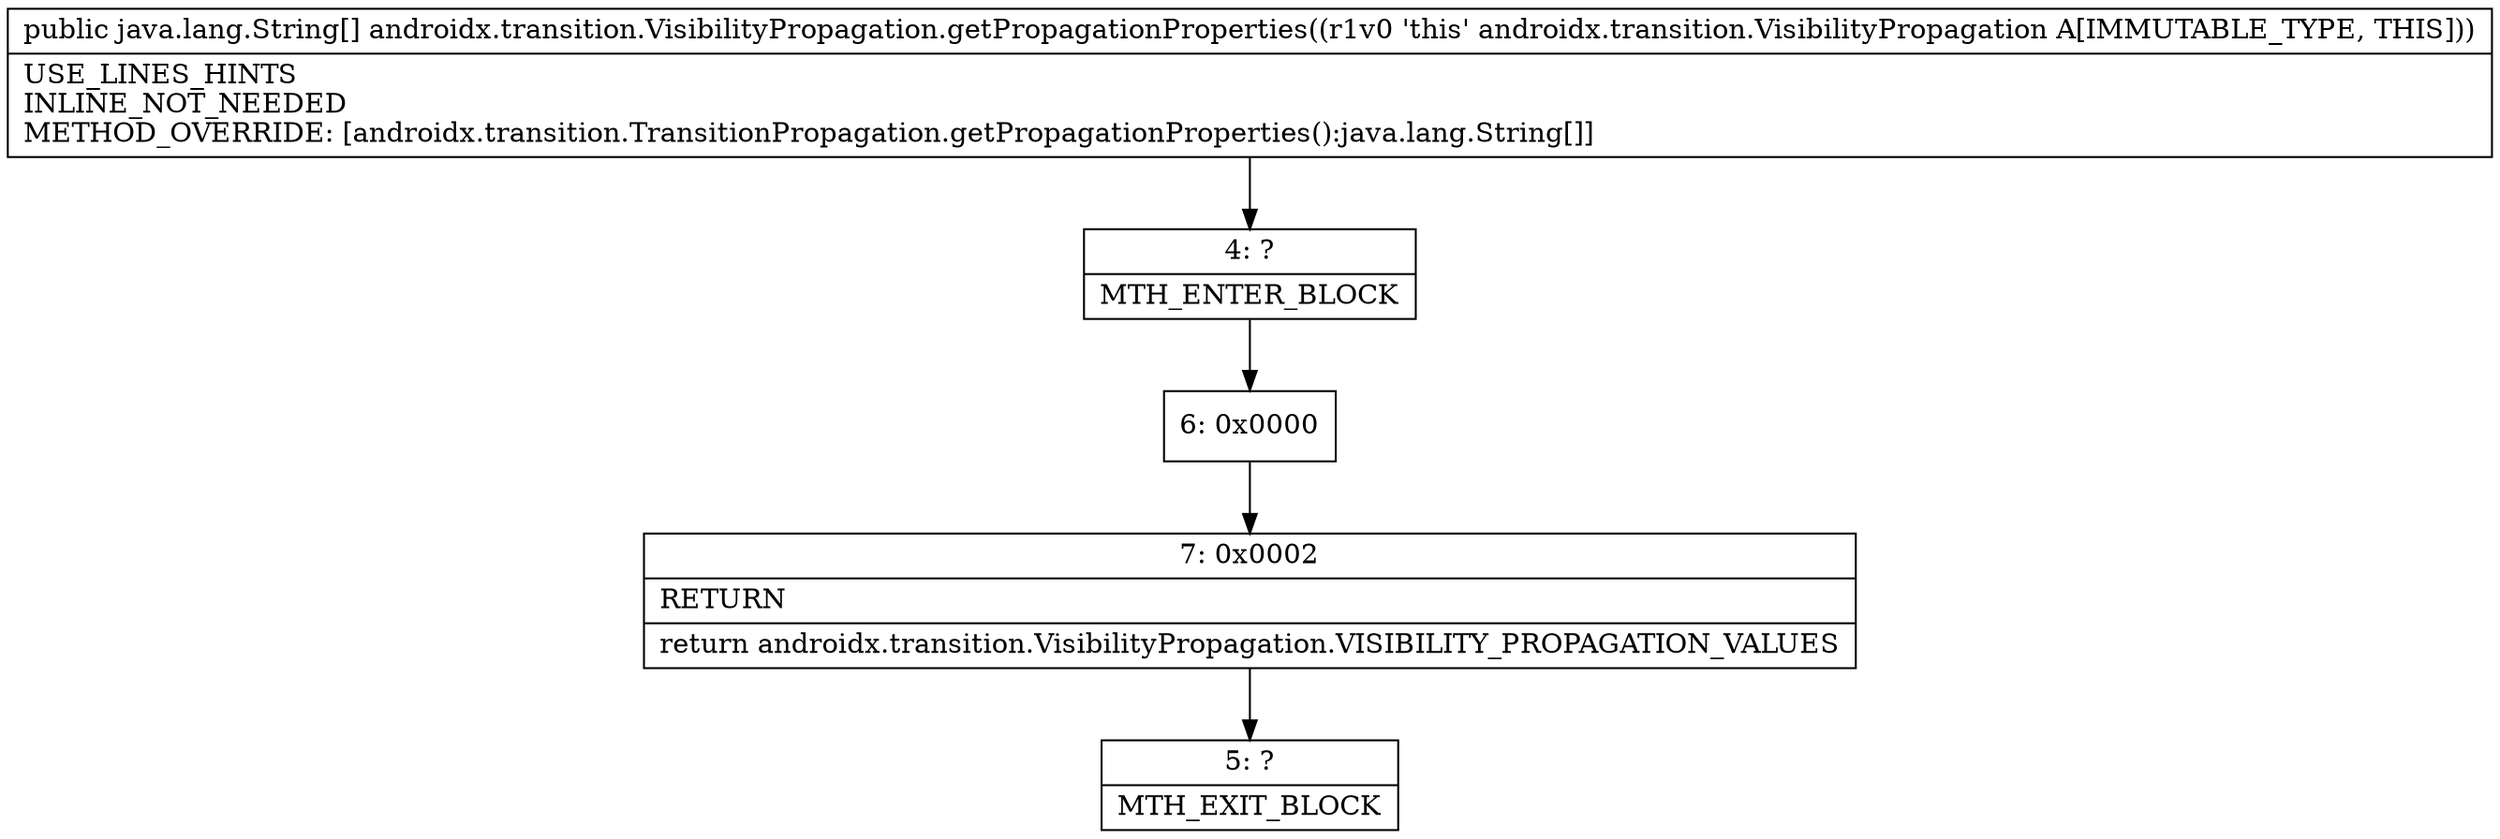 digraph "CFG forandroidx.transition.VisibilityPropagation.getPropagationProperties()[Ljava\/lang\/String;" {
Node_4 [shape=record,label="{4\:\ ?|MTH_ENTER_BLOCK\l}"];
Node_6 [shape=record,label="{6\:\ 0x0000}"];
Node_7 [shape=record,label="{7\:\ 0x0002|RETURN\l|return androidx.transition.VisibilityPropagation.VISIBILITY_PROPAGATION_VALUES\l}"];
Node_5 [shape=record,label="{5\:\ ?|MTH_EXIT_BLOCK\l}"];
MethodNode[shape=record,label="{public java.lang.String[] androidx.transition.VisibilityPropagation.getPropagationProperties((r1v0 'this' androidx.transition.VisibilityPropagation A[IMMUTABLE_TYPE, THIS]))  | USE_LINES_HINTS\lINLINE_NOT_NEEDED\lMETHOD_OVERRIDE: [androidx.transition.TransitionPropagation.getPropagationProperties():java.lang.String[]]\l}"];
MethodNode -> Node_4;Node_4 -> Node_6;
Node_6 -> Node_7;
Node_7 -> Node_5;
}

